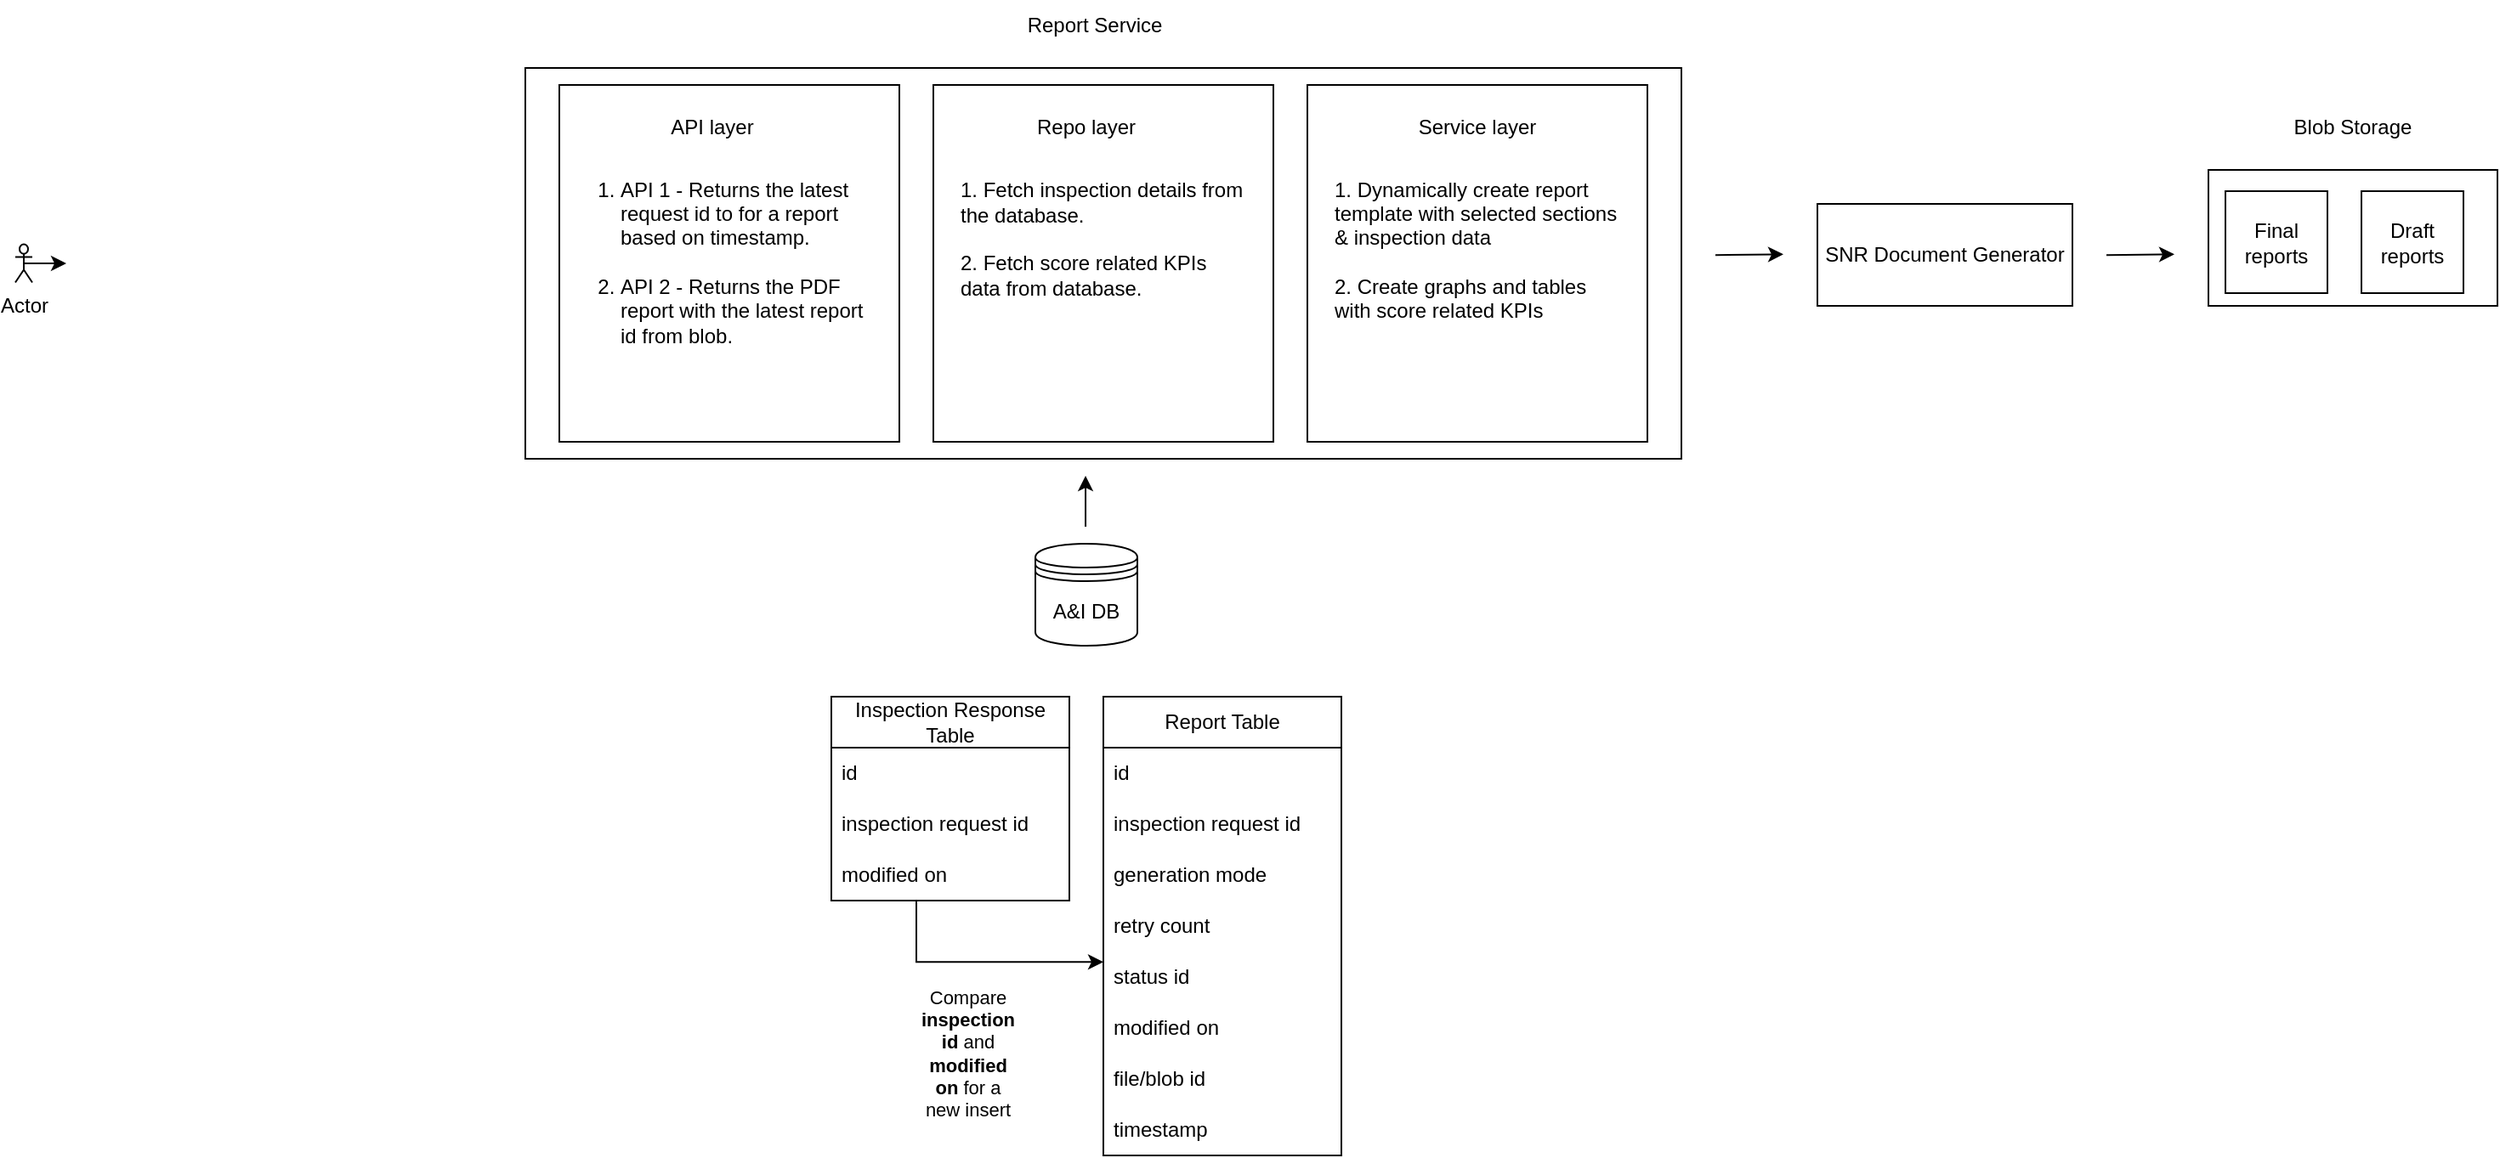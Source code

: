 <mxfile version="28.1.0">
  <diagram name="Report Service - A&amp;I" id="1YIPlWxTEJ8W7mqabqMT">
    <mxGraphModel dx="1156" dy="635" grid="1" gridSize="10" guides="1" tooltips="1" connect="1" arrows="1" fold="1" page="1" pageScale="1" pageWidth="1920" pageHeight="1200" math="0" shadow="0">
      <root>
        <mxCell id="0" />
        <mxCell id="1" parent="0" />
        <mxCell id="d6Js0XEYEXI5DrSHMX23-1" value="SNR Document Generator" style="rounded=0;whiteSpace=wrap;html=1;" vertex="1" parent="1">
          <mxGeometry x="1280" y="340" width="150" height="60" as="geometry" />
        </mxCell>
        <mxCell id="d6Js0XEYEXI5DrSHMX23-7" value="Report Service" style="text;html=1;align=center;verticalAlign=middle;whiteSpace=wrap;rounded=0;" vertex="1" parent="1">
          <mxGeometry x="770" y="220" width="170" height="30" as="geometry" />
        </mxCell>
        <mxCell id="d6Js0XEYEXI5DrSHMX23-74" style="edgeStyle=orthogonalEdgeStyle;rounded=0;orthogonalLoop=1;jettySize=auto;html=1;exitX=0.5;exitY=0.5;exitDx=0;exitDy=0;exitPerimeter=0;" edge="1" parent="1" source="d6Js0XEYEXI5DrSHMX23-27">
          <mxGeometry relative="1" as="geometry">
            <mxPoint x="250" y="375" as="targetPoint" />
          </mxGeometry>
        </mxCell>
        <mxCell id="d6Js0XEYEXI5DrSHMX23-27" value="Actor" style="shape=umlActor;verticalLabelPosition=bottom;verticalAlign=top;html=1;outlineConnect=0;" vertex="1" parent="1">
          <mxGeometry x="220" y="363.75" width="10" height="22.5" as="geometry" />
        </mxCell>
        <mxCell id="d6Js0XEYEXI5DrSHMX23-37" value="Report Table" style="swimlane;fontStyle=0;childLayout=stackLayout;horizontal=1;startSize=30;horizontalStack=0;resizeParent=1;resizeParentMax=0;resizeLast=0;collapsible=1;marginBottom=0;whiteSpace=wrap;html=1;" vertex="1" parent="1">
          <mxGeometry x="860" y="630" width="140" height="270" as="geometry">
            <mxRectangle x="40" y="250" width="60" height="30" as="alternateBounds" />
          </mxGeometry>
        </mxCell>
        <mxCell id="d6Js0XEYEXI5DrSHMX23-38" value="id" style="text;strokeColor=none;fillColor=none;align=left;verticalAlign=middle;spacingLeft=4;spacingRight=4;overflow=hidden;points=[[0,0.5],[1,0.5]];portConstraint=eastwest;rotatable=0;whiteSpace=wrap;html=1;" vertex="1" parent="d6Js0XEYEXI5DrSHMX23-37">
          <mxGeometry y="30" width="140" height="30" as="geometry" />
        </mxCell>
        <mxCell id="d6Js0XEYEXI5DrSHMX23-39" value="inspection request id" style="text;strokeColor=none;fillColor=none;align=left;verticalAlign=middle;spacingLeft=4;spacingRight=4;overflow=hidden;points=[[0,0.5],[1,0.5]];portConstraint=eastwest;rotatable=0;whiteSpace=wrap;html=1;" vertex="1" parent="d6Js0XEYEXI5DrSHMX23-37">
          <mxGeometry y="60" width="140" height="30" as="geometry" />
        </mxCell>
        <mxCell id="d6Js0XEYEXI5DrSHMX23-40" value="generation mode" style="text;strokeColor=none;fillColor=none;align=left;verticalAlign=middle;spacingLeft=4;spacingRight=4;overflow=hidden;points=[[0,0.5],[1,0.5]];portConstraint=eastwest;rotatable=0;whiteSpace=wrap;html=1;" vertex="1" parent="d6Js0XEYEXI5DrSHMX23-37">
          <mxGeometry y="90" width="140" height="30" as="geometry" />
        </mxCell>
        <mxCell id="d6Js0XEYEXI5DrSHMX23-41" value="retry count" style="text;strokeColor=none;fillColor=none;align=left;verticalAlign=middle;spacingLeft=4;spacingRight=4;overflow=hidden;points=[[0,0.5],[1,0.5]];portConstraint=eastwest;rotatable=0;whiteSpace=wrap;html=1;" vertex="1" parent="d6Js0XEYEXI5DrSHMX23-37">
          <mxGeometry y="120" width="140" height="30" as="geometry" />
        </mxCell>
        <mxCell id="d6Js0XEYEXI5DrSHMX23-42" value="status id" style="text;strokeColor=none;fillColor=none;align=left;verticalAlign=middle;spacingLeft=4;spacingRight=4;overflow=hidden;points=[[0,0.5],[1,0.5]];portConstraint=eastwest;rotatable=0;whiteSpace=wrap;html=1;" vertex="1" parent="d6Js0XEYEXI5DrSHMX23-37">
          <mxGeometry y="150" width="140" height="30" as="geometry" />
        </mxCell>
        <mxCell id="d6Js0XEYEXI5DrSHMX23-43" value="modified on" style="text;strokeColor=none;fillColor=none;align=left;verticalAlign=middle;spacingLeft=4;spacingRight=4;overflow=hidden;points=[[0,0.5],[1,0.5]];portConstraint=eastwest;rotatable=0;whiteSpace=wrap;html=1;" vertex="1" parent="d6Js0XEYEXI5DrSHMX23-37">
          <mxGeometry y="180" width="140" height="30" as="geometry" />
        </mxCell>
        <mxCell id="d6Js0XEYEXI5DrSHMX23-44" value="file/blob id" style="text;strokeColor=none;fillColor=none;align=left;verticalAlign=middle;spacingLeft=4;spacingRight=4;overflow=hidden;points=[[0,0.5],[1,0.5]];portConstraint=eastwest;rotatable=0;whiteSpace=wrap;html=1;" vertex="1" parent="d6Js0XEYEXI5DrSHMX23-37">
          <mxGeometry y="210" width="140" height="30" as="geometry" />
        </mxCell>
        <mxCell id="d6Js0XEYEXI5DrSHMX23-45" value="timestamp" style="text;strokeColor=none;fillColor=none;align=left;verticalAlign=middle;spacingLeft=4;spacingRight=4;overflow=hidden;points=[[0,0.5],[1,0.5]];portConstraint=eastwest;rotatable=0;whiteSpace=wrap;html=1;" vertex="1" parent="d6Js0XEYEXI5DrSHMX23-37">
          <mxGeometry y="240" width="140" height="30" as="geometry" />
        </mxCell>
        <mxCell id="d6Js0XEYEXI5DrSHMX23-50" value="A&amp;amp;I DB" style="shape=datastore;whiteSpace=wrap;html=1;" vertex="1" parent="1">
          <mxGeometry x="820" y="540" width="60" height="60" as="geometry" />
        </mxCell>
        <mxCell id="d6Js0XEYEXI5DrSHMX23-54" value="" style="endArrow=classic;html=1;rounded=0;entryX=0.45;entryY=1;entryDx=0;entryDy=0;entryPerimeter=0;" edge="1" parent="1">
          <mxGeometry width="50" height="50" relative="1" as="geometry">
            <mxPoint x="849.52" y="530" as="sourcePoint" />
            <mxPoint x="849.52" y="500" as="targetPoint" />
          </mxGeometry>
        </mxCell>
        <mxCell id="d6Js0XEYEXI5DrSHMX23-56" value="" style="group" vertex="1" connectable="0" parent="1">
          <mxGeometry x="520" y="260" width="680" height="230" as="geometry" />
        </mxCell>
        <mxCell id="d6Js0XEYEXI5DrSHMX23-3" value="" style="rounded=0;whiteSpace=wrap;html=1;" vertex="1" parent="d6Js0XEYEXI5DrSHMX23-56">
          <mxGeometry width="680" height="230" as="geometry" />
        </mxCell>
        <mxCell id="d6Js0XEYEXI5DrSHMX23-4" value="" style="rounded=0;whiteSpace=wrap;html=1;" vertex="1" parent="d6Js0XEYEXI5DrSHMX23-56">
          <mxGeometry x="20" y="10" width="200" height="210" as="geometry" />
        </mxCell>
        <mxCell id="d6Js0XEYEXI5DrSHMX23-8" value="API layer" style="text;html=1;align=center;verticalAlign=middle;whiteSpace=wrap;rounded=0;" vertex="1" parent="d6Js0XEYEXI5DrSHMX23-56">
          <mxGeometry x="80" y="20" width="60" height="30" as="geometry" />
        </mxCell>
        <mxCell id="d6Js0XEYEXI5DrSHMX23-29" value="&lt;span style=&quot;color: rgba(0, 0, 0, 0); font-family: monospace; font-size: 0px; text-align: start; text-wrap-mode: nowrap;&quot;&gt;%3CmxGraphModel%3E%3Croot%3E%3CmxCell%20id%3D%220%22%2F%3E%3CmxCell%20id%3D%221%22%20parent%3D%220%22%2F%3E%3CmxCell%20id%3D%222%22%20value%3D%22Repo%20layer%22%20style%3D%22text%3Bhtml%3D1%3Balign%3Dcenter%3BverticalAlign%3Dmiddle%3BwhiteSpace%3Dwrap%3Brounded%3D0%3B%22%20vertex%3D%221%22%20parent%3D%221%22%3E%3CmxGeometry%20x%3D%22710%22%20y%3D%22265%22%20width%3D%2280%22%20height%3D%2230%22%20as%3D%22geometry%22%2F%3E%3C%2FmxCell%3E%3CmxCell%20id%3D%223%22%20value%3D%22Fetch%20inspection%20and%20score%20related%20KPIs%20data%20from%20DB%22%20style%3D%22text%3Bhtml%3D1%3Balign%3Dcenter%3BverticalAlign%3Dmiddle%3BwhiteSpace%3Dwrap%3Brounded%3D0%3B%22%20vertex%3D%221%22%20parent%3D%221%22%3E%3CmxGeometry%20x%3D%22710%22%20y%3D%22300%22%20width%3D%2280%22%20height%3D%22130%22%20as%3D%22geometry%22%2F%3E%3C%2FmxCell%3E%3C%2Froot%3E%3C%2FmxGraphModel%3E&lt;/span&gt;" style="rounded=0;whiteSpace=wrap;html=1;" vertex="1" parent="d6Js0XEYEXI5DrSHMX23-56">
          <mxGeometry x="240" y="10" width="200" height="210" as="geometry" />
        </mxCell>
        <mxCell id="d6Js0XEYEXI5DrSHMX23-28" value="&lt;ol&gt;&lt;li&gt;API 1 - Returns the latest request id to for a report based on timestamp.&lt;br&gt;&lt;br&gt;&lt;/li&gt;&lt;li&gt;API 2 - Returns the PDF report with the latest report id from blob.&lt;/li&gt;&lt;/ol&gt;&lt;div&gt;&lt;div&gt;&lt;br&gt;&lt;/div&gt;&lt;div&gt;&lt;br&gt;&lt;/div&gt;&lt;/div&gt;" style="text;strokeColor=none;fillColor=none;align=left;verticalAlign=middle;spacingLeft=4;spacingRight=4;overflow=hidden;points=[[0,0.5],[1,0.5]];portConstraint=eastwest;rotatable=0;whiteSpace=wrap;html=1;" vertex="1" parent="d6Js0XEYEXI5DrSHMX23-56">
          <mxGeometry x="10" y="50" width="200" height="140" as="geometry" />
        </mxCell>
        <mxCell id="d6Js0XEYEXI5DrSHMX23-30" value="Repo layer" style="text;html=1;align=center;verticalAlign=middle;whiteSpace=wrap;rounded=0;" vertex="1" parent="d6Js0XEYEXI5DrSHMX23-56">
          <mxGeometry x="290" y="20" width="80" height="30" as="geometry" />
        </mxCell>
        <mxCell id="d6Js0XEYEXI5DrSHMX23-32" value="&lt;span style=&quot;color: rgba(0, 0, 0, 0); font-family: monospace; font-size: 0px; text-align: start; text-wrap-mode: nowrap;&quot;&gt;%3CmxGraphModel%3E%3Croot%3E%3CmxCell%20id%3D%220%22%2F%3E%3CmxCell%20id%3D%221%22%20parent%3D%220%22%2F%3E%3CmxCell%20id%3D%222%22%20value%3D%22Repo%20layer%22%20style%3D%22text%3Bhtml%3D1%3Balign%3Dcenter%3BverticalAlign%3Dmiddle%3BwhiteSpace%3Dwrap%3Brounded%3D0%3B%22%20vertex%3D%221%22%20parent%3D%221%22%3E%3CmxGeometry%20x%3D%22710%22%20y%3D%22265%22%20width%3D%2280%22%20height%3D%2230%22%20as%3D%22geometry%22%2F%3E%3C%2FmxCell%3E%3CmxCell%20id%3D%223%22%20value%3D%22Fetch%20inspection%20and%20score%20related%20KPIs%20data%20from%20DB%22%20style%3D%22text%3Bhtml%3D1%3Balign%3Dcenter%3BverticalAlign%3Dmiddle%3BwhiteSpace%3Dwrap%3Brounded%3D0%3B%22%20vertex%3D%221%22%20parent%3D%221%22%3E%3CmxGeometry%20x%3D%22710%22%20y%3D%22300%22%20width%3D%2280%22%20height%3D%22130%22%20as%3D%22geometry%22%2F%3E%3C%2FmxCell%3E%3C%2Froot%3E%3C%2FmxGraphModel%3E&lt;/span&gt;" style="rounded=0;whiteSpace=wrap;html=1;" vertex="1" parent="d6Js0XEYEXI5DrSHMX23-56">
          <mxGeometry x="460" y="10" width="200" height="210" as="geometry" />
        </mxCell>
        <mxCell id="d6Js0XEYEXI5DrSHMX23-33" value="Service layer" style="text;html=1;align=center;verticalAlign=middle;whiteSpace=wrap;rounded=0;" vertex="1" parent="d6Js0XEYEXI5DrSHMX23-56">
          <mxGeometry x="520" y="20" width="80" height="30" as="geometry" />
        </mxCell>
        <mxCell id="d6Js0XEYEXI5DrSHMX23-35" value="&lt;span style=&quot;text-align: center;&quot;&gt;1. Fetch inspection details from the database.&lt;br&gt;&lt;br&gt;2. Fetch&amp;nbsp;&lt;/span&gt;&lt;span style=&quot;text-align: center;&quot;&gt;score related KPIs data from database.&lt;/span&gt;&lt;span style=&quot;text-align: center;&quot;&gt;&lt;br&gt;&lt;/span&gt;&lt;div&gt;&lt;div&gt;&lt;span style=&quot;text-align: center;&quot;&gt;&lt;br&gt;&lt;/span&gt;&lt;/div&gt;&lt;div&gt;&lt;span style=&quot;text-align: center;&quot;&gt;&lt;br&gt;&lt;/span&gt;&lt;/div&gt;&lt;/div&gt;" style="text;strokeColor=none;fillColor=none;align=left;verticalAlign=middle;spacingLeft=4;spacingRight=4;overflow=hidden;points=[[0,0.5],[1,0.5]];portConstraint=eastwest;rotatable=0;whiteSpace=wrap;html=1;" vertex="1" parent="d6Js0XEYEXI5DrSHMX23-56">
          <mxGeometry x="250" y="62.5" width="180" height="105" as="geometry" />
        </mxCell>
        <mxCell id="d6Js0XEYEXI5DrSHMX23-36" value="&lt;span style=&quot;text-align: center;&quot;&gt;1. Dynamically create report template with selected sections &amp;amp; inspection data&lt;br&gt;&lt;br&gt;2. Create graphs and tables with score related KPIs&lt;/span&gt;&lt;span style=&quot;text-align: center;&quot;&gt;&lt;br&gt;&lt;/span&gt;&lt;div&gt;&lt;div&gt;&lt;span style=&quot;text-align: center;&quot;&gt;&lt;br&gt;&lt;/span&gt;&lt;/div&gt;&lt;div&gt;&lt;span style=&quot;text-align: center;&quot;&gt;&lt;br&gt;&lt;/span&gt;&lt;/div&gt;&lt;/div&gt;" style="text;strokeColor=none;fillColor=none;align=left;verticalAlign=middle;spacingLeft=4;spacingRight=4;overflow=hidden;points=[[0,0.5],[1,0.5]];portConstraint=eastwest;rotatable=0;whiteSpace=wrap;html=1;" vertex="1" parent="d6Js0XEYEXI5DrSHMX23-56">
          <mxGeometry x="470" y="62.5" width="180" height="117.5" as="geometry" />
        </mxCell>
        <mxCell id="d6Js0XEYEXI5DrSHMX23-59" value="" style="group" vertex="1" connectable="0" parent="1">
          <mxGeometry x="1510" y="280" width="170" height="120" as="geometry" />
        </mxCell>
        <mxCell id="d6Js0XEYEXI5DrSHMX23-21" value="" style="rounded=0;whiteSpace=wrap;html=1;" vertex="1" parent="d6Js0XEYEXI5DrSHMX23-59">
          <mxGeometry y="40" width="170" height="80" as="geometry" />
        </mxCell>
        <mxCell id="d6Js0XEYEXI5DrSHMX23-23" value="Draft reports" style="whiteSpace=wrap;html=1;aspect=fixed;" vertex="1" parent="d6Js0XEYEXI5DrSHMX23-59">
          <mxGeometry x="90" y="52.5" width="60" height="60" as="geometry" />
        </mxCell>
        <mxCell id="d6Js0XEYEXI5DrSHMX23-57" value="Final reports" style="whiteSpace=wrap;html=1;aspect=fixed;" vertex="1" parent="d6Js0XEYEXI5DrSHMX23-59">
          <mxGeometry x="10" y="52.5" width="60" height="60" as="geometry" />
        </mxCell>
        <mxCell id="d6Js0XEYEXI5DrSHMX23-58" value="Blob Storage" style="text;html=1;align=center;verticalAlign=middle;whiteSpace=wrap;rounded=0;" vertex="1" parent="d6Js0XEYEXI5DrSHMX23-59">
          <mxGeometry width="170" height="30" as="geometry" />
        </mxCell>
        <mxCell id="d6Js0XEYEXI5DrSHMX23-61" value="" style="endArrow=classic;html=1;rounded=0;" edge="1" parent="1">
          <mxGeometry width="50" height="50" relative="1" as="geometry">
            <mxPoint x="1220" y="370.11" as="sourcePoint" />
            <mxPoint x="1260" y="369.67" as="targetPoint" />
          </mxGeometry>
        </mxCell>
        <mxCell id="d6Js0XEYEXI5DrSHMX23-63" value="" style="endArrow=classic;html=1;rounded=0;" edge="1" parent="1">
          <mxGeometry width="50" height="50" relative="1" as="geometry">
            <mxPoint x="1450" y="370.11" as="sourcePoint" />
            <mxPoint x="1490" y="369.67" as="targetPoint" />
          </mxGeometry>
        </mxCell>
        <mxCell id="d6Js0XEYEXI5DrSHMX23-64" value="Inspection Response Table" style="swimlane;fontStyle=0;childLayout=stackLayout;horizontal=1;startSize=30;horizontalStack=0;resizeParent=1;resizeParentMax=0;resizeLast=0;collapsible=1;marginBottom=0;whiteSpace=wrap;html=1;" vertex="1" parent="1">
          <mxGeometry x="700" y="630" width="140" height="120" as="geometry" />
        </mxCell>
        <mxCell id="d6Js0XEYEXI5DrSHMX23-65" value="id" style="text;strokeColor=none;fillColor=none;align=left;verticalAlign=middle;spacingLeft=4;spacingRight=4;overflow=hidden;points=[[0,0.5],[1,0.5]];portConstraint=eastwest;rotatable=0;whiteSpace=wrap;html=1;" vertex="1" parent="d6Js0XEYEXI5DrSHMX23-64">
          <mxGeometry y="30" width="140" height="30" as="geometry" />
        </mxCell>
        <mxCell id="d6Js0XEYEXI5DrSHMX23-66" value="inspection request id" style="text;strokeColor=none;fillColor=none;align=left;verticalAlign=middle;spacingLeft=4;spacingRight=4;overflow=hidden;points=[[0,0.5],[1,0.5]];portConstraint=eastwest;rotatable=0;whiteSpace=wrap;html=1;" vertex="1" parent="d6Js0XEYEXI5DrSHMX23-64">
          <mxGeometry y="60" width="140" height="30" as="geometry" />
        </mxCell>
        <mxCell id="d6Js0XEYEXI5DrSHMX23-67" value="modified on" style="text;strokeColor=none;fillColor=none;align=left;verticalAlign=middle;spacingLeft=4;spacingRight=4;overflow=hidden;points=[[0,0.5],[1,0.5]];portConstraint=eastwest;rotatable=0;whiteSpace=wrap;html=1;" vertex="1" parent="d6Js0XEYEXI5DrSHMX23-64">
          <mxGeometry y="90" width="140" height="30" as="geometry" />
        </mxCell>
        <mxCell id="d6Js0XEYEXI5DrSHMX23-68" value="" style="endArrow=classic;html=1;rounded=0;" edge="1" parent="1">
          <mxGeometry relative="1" as="geometry">
            <mxPoint x="750" y="750" as="sourcePoint" />
            <mxPoint x="860.0" y="786.14" as="targetPoint" />
            <Array as="points">
              <mxPoint x="750" y="761.14" />
              <mxPoint x="750" y="786.14" />
            </Array>
          </mxGeometry>
        </mxCell>
        <mxCell id="d6Js0XEYEXI5DrSHMX23-72" value="&lt;span style=&quot;color: rgba(0, 0, 0, 0); font-family: monospace; font-size: 0px; text-align: start; background-color: rgb(236, 236, 236);&quot;&gt;%3CmxGraphModel%3E%3Croot%3E%3CmxCell%20id%3D%220%22%2F%3E%3CmxCell%20id%3D%221%22%20parent%3D%220%22%2F%3E%3CmxCell%20id%3D%222%22%20value%3D%22Compare%20%26lt%3Bb%26gt%3Binspection%20id%26lt%3B%2Fb%26gt%3B%20and%26lt%3Bb%26gt%3B%20modified%20on%26lt%3B%2Fb%26gt%3B%20for%20a%20new%20insert%22%20style%3D%22edgeLabel%3Bresizable%3D0%3Bhtml%3D1%3B%3Balign%3Dright%3BverticalAlign%3Dmiddle%3BlabelPosition%3Dleft%3BverticalLabelPosition%3Dmiddle%3B%22%20connectable%3D%220%22%20vertex%3D%221%22%20parent%3D%221%22%3E%3CmxGeometry%20x%3D%22779.903%22%20y%3D%22790.14%22%20as%3D%22geometry%22%2F%3E%3C%2FmxCell%3E%3C%2Froot%3E%3C%2FmxGraphModel%3E&lt;/span&gt;&lt;span style=&quot;color: rgba(0, 0, 0, 0); font-family: monospace; font-size: 0px; text-align: start; background-color: rgb(236, 236, 236);&quot;&gt;%3CmxGraphModel%3E%3Croot%3E%3CmxCell%20id%3D%220%22%2F%3E%3CmxCell%20id%3D%221%22%20parent%3D%220%22%2F%3E%3CmxCell%20id%3D%222%22%20value%3D%22Compare%20%26lt%3Bb%26gt%3Binspection%20id%26lt%3B%2Fb%26gt%3B%20and%26lt%3Bb%26gt%3B%20modified%20on%26lt%3B%2Fb%26gt%3B%20for%20a%20new%20insert%22%20style%3D%22edgeLabel%3Bresizable%3D0%3Bhtml%3D1%3B%3Balign%3Dright%3BverticalAlign%3Dmiddle%3BlabelPosition%3Dleft%3BverticalLabelPosition%3Dmiddle%3B%22%20connectable%3D%220%22%20vertex%3D%221%22%20parent%3D%221%22%3E%3CmxGeometry%20x%3D%22779.903%22%20y%3D%22790.14%22%20as%3D%22geometry%22%2F%3E%3C%2FmxCell%3E%3C%2Froot%3E%3C%2FmxGraphModel%3E&lt;/span&gt;" style="edgeLabel;html=1;align=center;verticalAlign=middle;resizable=0;points=[];" vertex="1" connectable="0" parent="d6Js0XEYEXI5DrSHMX23-68">
          <mxGeometry x="0.122" y="-2" relative="1" as="geometry">
            <mxPoint as="offset" />
          </mxGeometry>
        </mxCell>
        <mxCell id="d6Js0XEYEXI5DrSHMX23-73" value="Compare &lt;b&gt;inspection id&lt;/b&gt; and&lt;b&gt; modified on&lt;/b&gt; for a new insert" style="edgeLabel;resizable=0;html=1;;align=center;verticalAlign=middle;labelPosition=left;verticalLabelPosition=middle;whiteSpace=wrap;imageWidth=28;" connectable="0" vertex="1" parent="1">
          <mxGeometry x="760" y="830" as="geometry">
            <mxPoint x="20" y="10" as="offset" />
          </mxGeometry>
        </mxCell>
      </root>
    </mxGraphModel>
  </diagram>
</mxfile>
